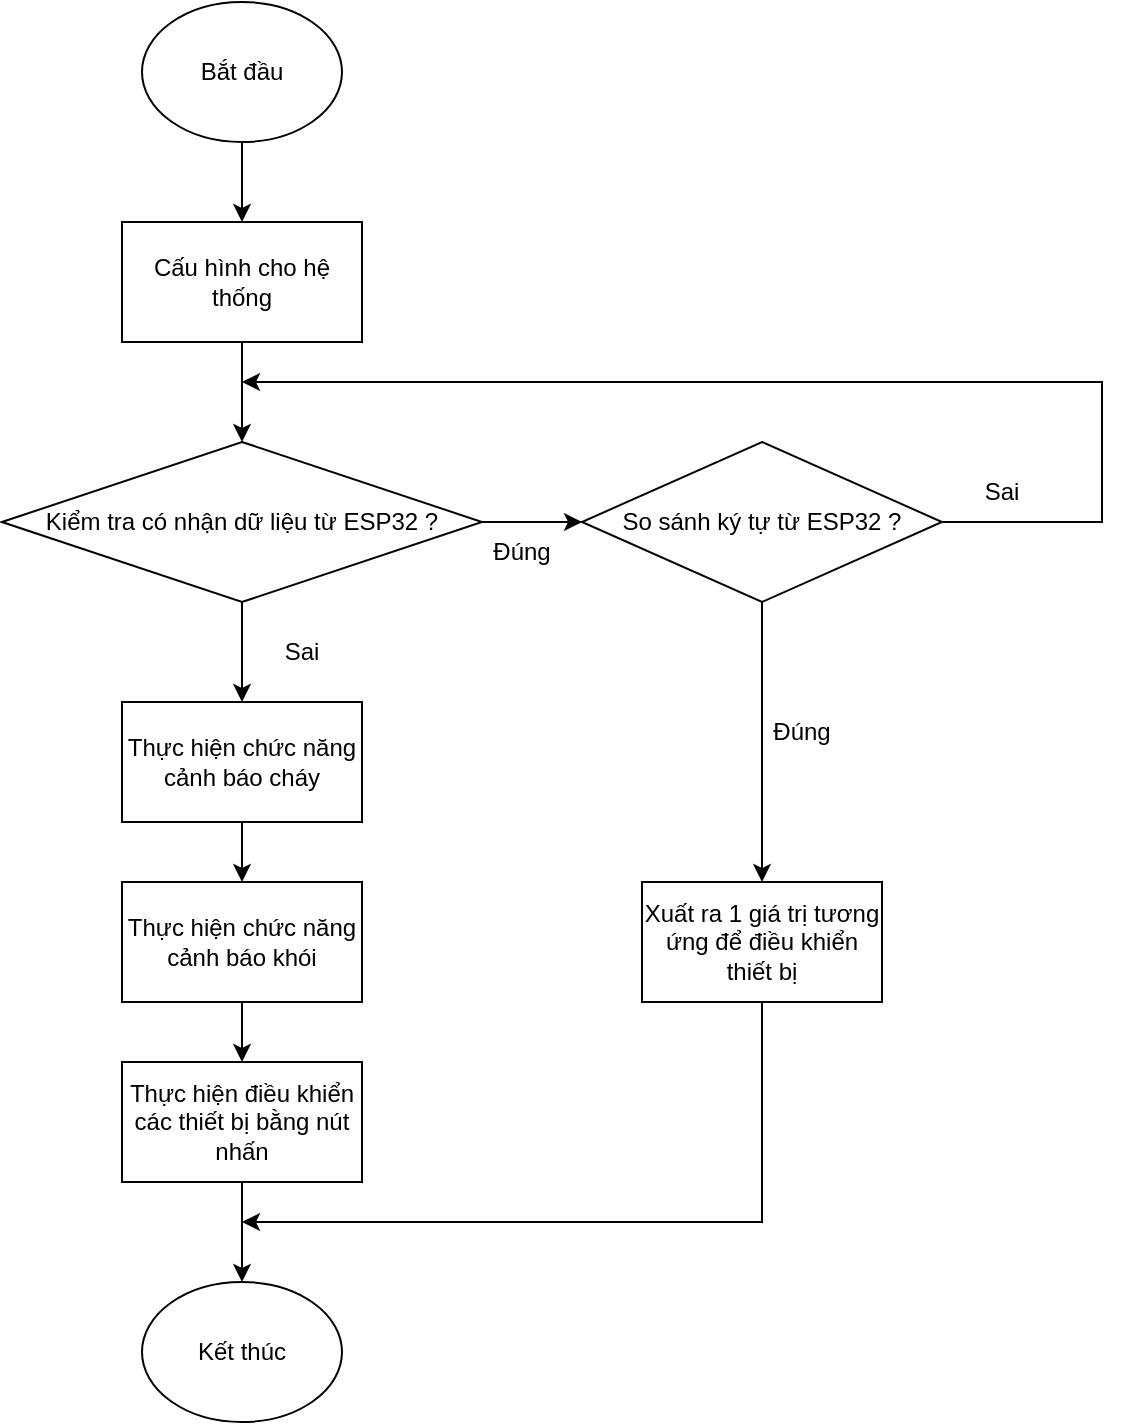 <mxfile version="24.5.2" type="github">
  <diagram id="C5RBs43oDa-KdzZeNtuy" name="Page-1">
    <mxGraphModel dx="1195" dy="650" grid="1" gridSize="10" guides="1" tooltips="1" connect="1" arrows="1" fold="1" page="1" pageScale="1" pageWidth="827" pageHeight="1169" math="0" shadow="0">
      <root>
        <mxCell id="WIyWlLk6GJQsqaUBKTNV-0" />
        <mxCell id="WIyWlLk6GJQsqaUBKTNV-1" parent="WIyWlLk6GJQsqaUBKTNV-0" />
        <mxCell id="3e_58X6-XvjWUqyTM6S5-0" value="" style="edgeStyle=orthogonalEdgeStyle;rounded=0;orthogonalLoop=1;jettySize=auto;html=1;" edge="1" parent="WIyWlLk6GJQsqaUBKTNV-1" source="aEcpb6OMDiBvzpBhtqqO-1" target="aEcpb6OMDiBvzpBhtqqO-18">
          <mxGeometry relative="1" as="geometry" />
        </mxCell>
        <mxCell id="aEcpb6OMDiBvzpBhtqqO-1" value="Bắt đầu" style="ellipse;whiteSpace=wrap;html=1;" parent="WIyWlLk6GJQsqaUBKTNV-1" vertex="1">
          <mxGeometry x="310" y="210" width="100" height="70" as="geometry" />
        </mxCell>
        <mxCell id="aEcpb6OMDiBvzpBhtqqO-22" style="edgeStyle=orthogonalEdgeStyle;rounded=0;orthogonalLoop=1;jettySize=auto;html=1;exitX=0.5;exitY=1;exitDx=0;exitDy=0;" parent="WIyWlLk6GJQsqaUBKTNV-1" edge="1">
          <mxGeometry relative="1" as="geometry">
            <mxPoint x="360" y="560" as="targetPoint" />
            <mxPoint x="360" y="510" as="sourcePoint" />
          </mxGeometry>
        </mxCell>
        <mxCell id="3e_58X6-XvjWUqyTM6S5-5" value="" style="edgeStyle=orthogonalEdgeStyle;rounded=0;orthogonalLoop=1;jettySize=auto;html=1;" edge="1" parent="WIyWlLk6GJQsqaUBKTNV-1" source="aEcpb6OMDiBvzpBhtqqO-2" target="aEcpb6OMDiBvzpBhtqqO-20">
          <mxGeometry relative="1" as="geometry" />
        </mxCell>
        <mxCell id="aEcpb6OMDiBvzpBhtqqO-2" value="Kiểm tra có nhận dữ liệu từ ESP32 ?" style="rhombus;whiteSpace=wrap;html=1;" parent="WIyWlLk6GJQsqaUBKTNV-1" vertex="1">
          <mxGeometry x="240" y="430" width="240" height="80" as="geometry" />
        </mxCell>
        <mxCell id="aEcpb6OMDiBvzpBhtqqO-4" value="Đúng" style="text;html=1;align=center;verticalAlign=middle;whiteSpace=wrap;rounded=0;" parent="WIyWlLk6GJQsqaUBKTNV-1" vertex="1">
          <mxGeometry x="470" y="470" width="60" height="30" as="geometry" />
        </mxCell>
        <mxCell id="aEcpb6OMDiBvzpBhtqqO-6" value="Sai" style="text;html=1;align=center;verticalAlign=middle;whiteSpace=wrap;rounded=0;" parent="WIyWlLk6GJQsqaUBKTNV-1" vertex="1">
          <mxGeometry x="360" y="520" width="60" height="30" as="geometry" />
        </mxCell>
        <mxCell id="aEcpb6OMDiBvzpBhtqqO-11" value="Sai" style="text;html=1;align=center;verticalAlign=middle;whiteSpace=wrap;rounded=0;" parent="WIyWlLk6GJQsqaUBKTNV-1" vertex="1">
          <mxGeometry x="710" y="440" width="60" height="30" as="geometry" />
        </mxCell>
        <mxCell id="aEcpb6OMDiBvzpBhtqqO-16" value="" style="endArrow=classic;html=1;rounded=0;exitX=0.5;exitY=1;exitDx=0;exitDy=0;" parent="WIyWlLk6GJQsqaUBKTNV-1" source="VVWvHMrJEC_OictwJcj_-5" edge="1">
          <mxGeometry width="50" height="50" relative="1" as="geometry">
            <mxPoint x="360" y="790" as="sourcePoint" />
            <mxPoint x="360" y="740" as="targetPoint" />
          </mxGeometry>
        </mxCell>
        <mxCell id="aEcpb6OMDiBvzpBhtqqO-17" value="Kết thúc" style="ellipse;whiteSpace=wrap;html=1;" parent="WIyWlLk6GJQsqaUBKTNV-1" vertex="1">
          <mxGeometry x="310" y="850" width="100" height="70" as="geometry" />
        </mxCell>
        <mxCell id="aEcpb6OMDiBvzpBhtqqO-19" style="edgeStyle=orthogonalEdgeStyle;rounded=0;orthogonalLoop=1;jettySize=auto;html=1;exitX=0.5;exitY=1;exitDx=0;exitDy=0;entryX=0.5;entryY=0;entryDx=0;entryDy=0;" parent="WIyWlLk6GJQsqaUBKTNV-1" source="aEcpb6OMDiBvzpBhtqqO-18" target="aEcpb6OMDiBvzpBhtqqO-2" edge="1">
          <mxGeometry relative="1" as="geometry" />
        </mxCell>
        <mxCell id="aEcpb6OMDiBvzpBhtqqO-18" value="Cấu hình cho hệ thống" style="rounded=0;whiteSpace=wrap;html=1;" parent="WIyWlLk6GJQsqaUBKTNV-1" vertex="1">
          <mxGeometry x="300" y="320" width="120" height="60" as="geometry" />
        </mxCell>
        <mxCell id="aEcpb6OMDiBvzpBhtqqO-26" style="edgeStyle=orthogonalEdgeStyle;rounded=0;orthogonalLoop=1;jettySize=auto;html=1;exitX=0.5;exitY=1;exitDx=0;exitDy=0;entryX=0.5;entryY=0;entryDx=0;entryDy=0;" parent="WIyWlLk6GJQsqaUBKTNV-1" source="aEcpb6OMDiBvzpBhtqqO-20" target="aEcpb6OMDiBvzpBhtqqO-25" edge="1">
          <mxGeometry relative="1" as="geometry" />
        </mxCell>
        <mxCell id="aEcpb6OMDiBvzpBhtqqO-20" value="So sánh ký tự từ ESP32 ?" style="rhombus;whiteSpace=wrap;html=1;" parent="WIyWlLk6GJQsqaUBKTNV-1" vertex="1">
          <mxGeometry x="530" y="430" width="180" height="80" as="geometry" />
        </mxCell>
        <mxCell id="aEcpb6OMDiBvzpBhtqqO-25" value="Xuất ra 1 giá trị tương ứng để điều khiển thiết bị" style="rounded=0;whiteSpace=wrap;html=1;" parent="WIyWlLk6GJQsqaUBKTNV-1" vertex="1">
          <mxGeometry x="560" y="650" width="120" height="60" as="geometry" />
        </mxCell>
        <mxCell id="aEcpb6OMDiBvzpBhtqqO-29" value="Đúng" style="text;html=1;align=center;verticalAlign=middle;whiteSpace=wrap;rounded=0;" parent="WIyWlLk6GJQsqaUBKTNV-1" vertex="1">
          <mxGeometry x="610" y="560" width="60" height="30" as="geometry" />
        </mxCell>
        <mxCell id="VVWvHMrJEC_OictwJcj_-6" value="" style="edgeStyle=orthogonalEdgeStyle;rounded=0;orthogonalLoop=1;jettySize=auto;html=1;" parent="WIyWlLk6GJQsqaUBKTNV-1" source="VVWvHMrJEC_OictwJcj_-4" target="VVWvHMrJEC_OictwJcj_-5" edge="1">
          <mxGeometry relative="1" as="geometry" />
        </mxCell>
        <mxCell id="VVWvHMrJEC_OictwJcj_-4" value="Thực hiện chức năng cảnh báo cháy" style="rounded=0;whiteSpace=wrap;html=1;" parent="WIyWlLk6GJQsqaUBKTNV-1" vertex="1">
          <mxGeometry x="300" y="560" width="120" height="60" as="geometry" />
        </mxCell>
        <mxCell id="VVWvHMrJEC_OictwJcj_-5" value="Thực hiện chức năng cảnh báo khói" style="rounded=0;whiteSpace=wrap;html=1;" parent="WIyWlLk6GJQsqaUBKTNV-1" vertex="1">
          <mxGeometry x="300" y="650" width="120" height="60" as="geometry" />
        </mxCell>
        <mxCell id="3e_58X6-XvjWUqyTM6S5-3" value="" style="edgeStyle=orthogonalEdgeStyle;rounded=0;orthogonalLoop=1;jettySize=auto;html=1;" edge="1" parent="WIyWlLk6GJQsqaUBKTNV-1" source="3e_58X6-XvjWUqyTM6S5-2" target="aEcpb6OMDiBvzpBhtqqO-17">
          <mxGeometry relative="1" as="geometry" />
        </mxCell>
        <mxCell id="3e_58X6-XvjWUqyTM6S5-2" value="Thực hiện điều khiển các thiết bị bằng nút nhấn" style="rounded=0;whiteSpace=wrap;html=1;" vertex="1" parent="WIyWlLk6GJQsqaUBKTNV-1">
          <mxGeometry x="300" y="740" width="120" height="60" as="geometry" />
        </mxCell>
        <mxCell id="3e_58X6-XvjWUqyTM6S5-4" value="" style="endArrow=classic;html=1;rounded=0;exitX=0.5;exitY=1;exitDx=0;exitDy=0;" edge="1" parent="WIyWlLk6GJQsqaUBKTNV-1" source="aEcpb6OMDiBvzpBhtqqO-25">
          <mxGeometry width="50" height="50" relative="1" as="geometry">
            <mxPoint x="350" y="640" as="sourcePoint" />
            <mxPoint x="360" y="820" as="targetPoint" />
            <Array as="points">
              <mxPoint x="620" y="820" />
              <mxPoint x="450" y="820" />
            </Array>
          </mxGeometry>
        </mxCell>
        <mxCell id="3e_58X6-XvjWUqyTM6S5-6" value="" style="endArrow=classic;html=1;rounded=0;exitX=1;exitY=0.5;exitDx=0;exitDy=0;" edge="1" parent="WIyWlLk6GJQsqaUBKTNV-1" source="aEcpb6OMDiBvzpBhtqqO-20">
          <mxGeometry width="50" height="50" relative="1" as="geometry">
            <mxPoint x="370" y="550" as="sourcePoint" />
            <mxPoint x="360" y="400" as="targetPoint" />
            <Array as="points">
              <mxPoint x="790" y="470" />
              <mxPoint x="790" y="400" />
            </Array>
          </mxGeometry>
        </mxCell>
      </root>
    </mxGraphModel>
  </diagram>
</mxfile>
